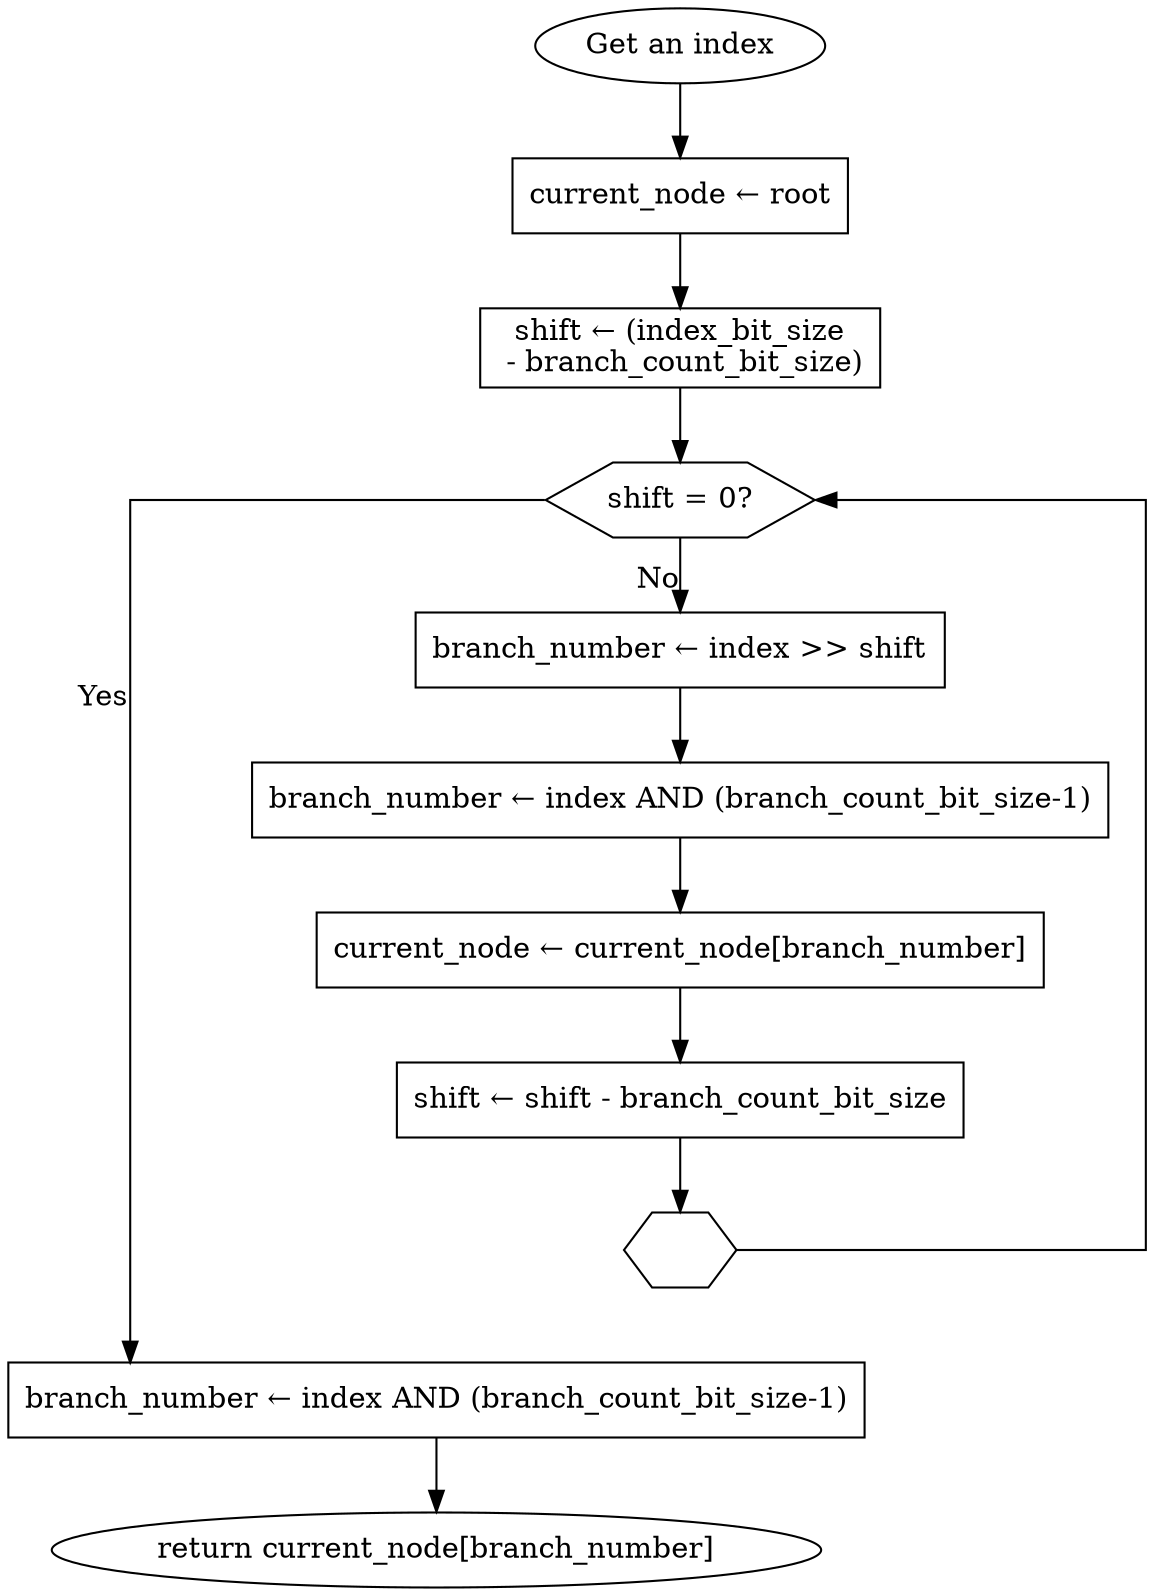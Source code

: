 digraph g {
    rankdir = TB;
    splines="ortho";
    "start"
    [
     label = "Get an index";
     shape = "ellipse";
    ];
    "current_initial"
    [
     label = "current_node ← root";
     shape = "box";
    ];
    "offset_initial"
    [
     label = "shift ← (index_bit_size\n - branch_count_bit_size)";
     shape = "box";
    ];
    "loop_check"
    [
     label = "shift = 0?";
     shape = "hexagon";
    ];
    "drop_left_bits"
    [
     label = "branch_number ← index AND (branch_count_bit_size-1)";
     shape = "box";
    ];
    "drop_right_bits"
    [
     label = "branch_number ← index >> shift";
     shape = "box";
    ];
    "move_current"
    [
     label = "current_node ← current_node[branch_number]";
     shape = "box";
    ];
    "change_offset"
    [
     label = "shift ← shift - branch_count_bit_size";
     shape = "box";
    ];
    "loop_end"
    [
     label = "";
     shape = "hexagon";
    ];
    "drop_left_bits_final"
    [
     label = "branch_number ← index AND (branch_count_bit_size-1)";
     shape = "box";
    ];
    "return"
    [
     label = "return current_node[branch_number]";
     shape = "ellipse";
    ];
    "start" -> "current_initial";
    "current_initial" -> "offset_initial";
    "offset_initial" -> "loop_check";
    edge [ xlabel = "Yes" ] "loop_check":w -> "drop_left_bits_final";
    edge [ xlabel = "No" ] "loop_check" -> "drop_right_bits";
    edge [ xlabel = "" ] "drop_right_bits" -> "drop_left_bits";
    "drop_left_bits" -> "move_current";
    "move_current" -> "change_offset";
    "change_offset" -> "loop_end";
    "loop_end":e -> "loop_check":e;
    edge [ style="invisible", arrowhead=none ] "loop_end":s -> "drop_left_bits_final";
    edge [ style="solid", arrowhead="normal" ] "drop_left_bits_final" -> "return"
}
